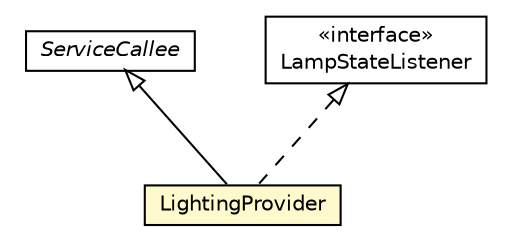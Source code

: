 #!/usr/local/bin/dot
#
# Class diagram 
# Generated by UMLGraph version R5_6-24-gf6e263 (http://www.umlgraph.org/)
#

digraph G {
	edge [fontname="Helvetica",fontsize=10,labelfontname="Helvetica",labelfontsize=10];
	node [fontname="Helvetica",fontsize=10,shape=plaintext];
	nodesep=0.25;
	ranksep=0.5;
	// org.universAAL.middleware.service.ServiceCallee
	c5215131 [label=<<table title="org.universAAL.middleware.service.ServiceCallee" border="0" cellborder="1" cellspacing="0" cellpadding="2" port="p" href="../../../middleware/service/ServiceCallee.html">
		<tr><td><table border="0" cellspacing="0" cellpadding="1">
<tr><td align="center" balign="center"><font face="Helvetica-Oblique"> ServiceCallee </font></td></tr>
		</table></td></tr>
		</table>>, URL="../../../middleware/service/ServiceCallee.html", fontname="Helvetica", fontcolor="black", fontsize=10.0];
	// org.universAAL.samples.lighting.server.LightingProvider
	c5217164 [label=<<table title="org.universAAL.samples.lighting.server.LightingProvider" border="0" cellborder="1" cellspacing="0" cellpadding="2" port="p" bgcolor="lemonChiffon" href="./LightingProvider.html">
		<tr><td><table border="0" cellspacing="0" cellpadding="1">
<tr><td align="center" balign="center"> LightingProvider </td></tr>
		</table></td></tr>
		</table>>, URL="./LightingProvider.html", fontname="Helvetica", fontcolor="black", fontsize=10.0];
	// org.universAAL.samples.lighting.server.unit_impl.LampStateListener
	c5217168 [label=<<table title="org.universAAL.samples.lighting.server.unit_impl.LampStateListener" border="0" cellborder="1" cellspacing="0" cellpadding="2" port="p" href="./unit_impl/LampStateListener.html">
		<tr><td><table border="0" cellspacing="0" cellpadding="1">
<tr><td align="center" balign="center"> &#171;interface&#187; </td></tr>
<tr><td align="center" balign="center"> LampStateListener </td></tr>
		</table></td></tr>
		</table>>, URL="./unit_impl/LampStateListener.html", fontname="Helvetica", fontcolor="black", fontsize=10.0];
	//org.universAAL.samples.lighting.server.LightingProvider extends org.universAAL.middleware.service.ServiceCallee
	c5215131:p -> c5217164:p [dir=back,arrowtail=empty];
	//org.universAAL.samples.lighting.server.LightingProvider implements org.universAAL.samples.lighting.server.unit_impl.LampStateListener
	c5217168:p -> c5217164:p [dir=back,arrowtail=empty,style=dashed];
}


